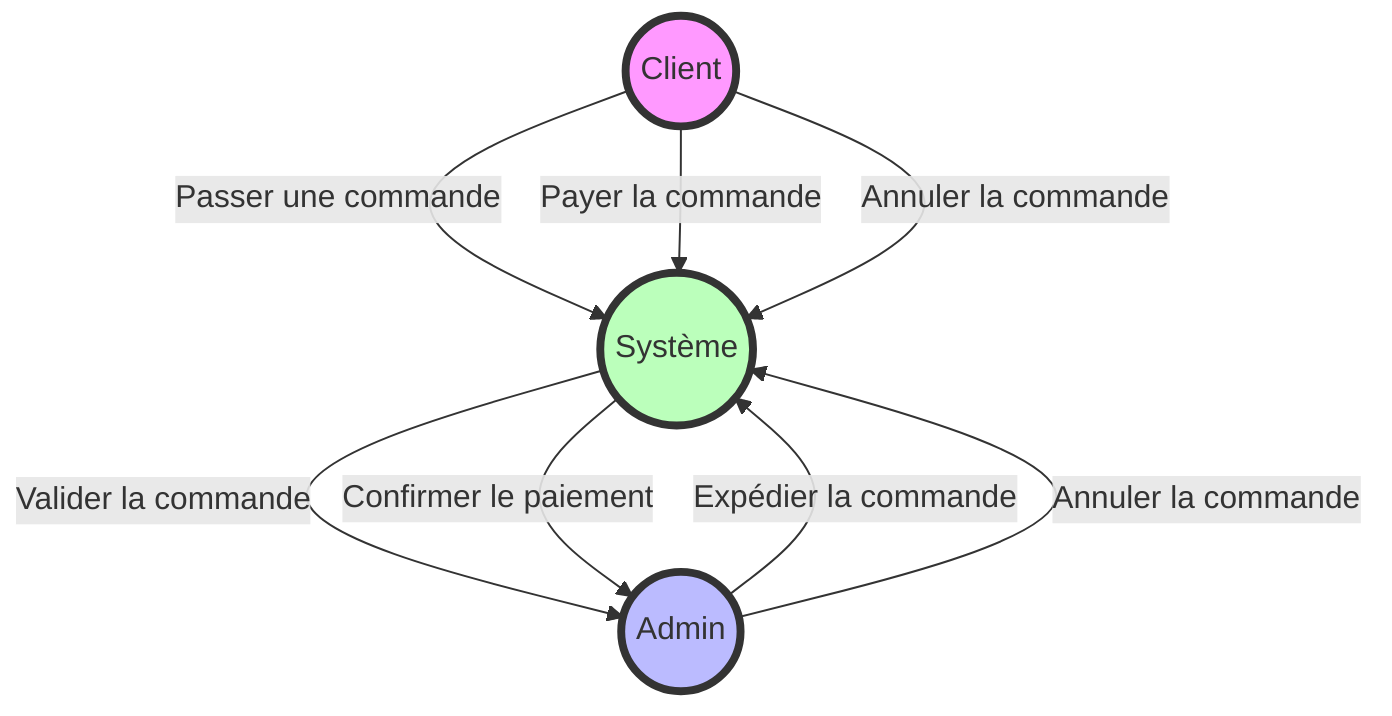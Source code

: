 graph TD
    Client((Client))
    Admin((Admin))
    Système((Système))

    Client -->|Passer une commande| Système
    Système -->|Valider la commande| Admin
    Client -->|Payer la commande| Système
    Système -->|Confirmer le paiement| Admin
    Admin -->|Expédier la commande| Système
    Client -->|Annuler la commande| Système
    Admin -->|Annuler la commande| Système

    style Client fill:#f9f,stroke:#333,stroke-width:4px
    style Admin fill:#bbf,stroke:#333,stroke-width:4px
    style Système fill:#bfb,stroke:#333,stroke-width:4px